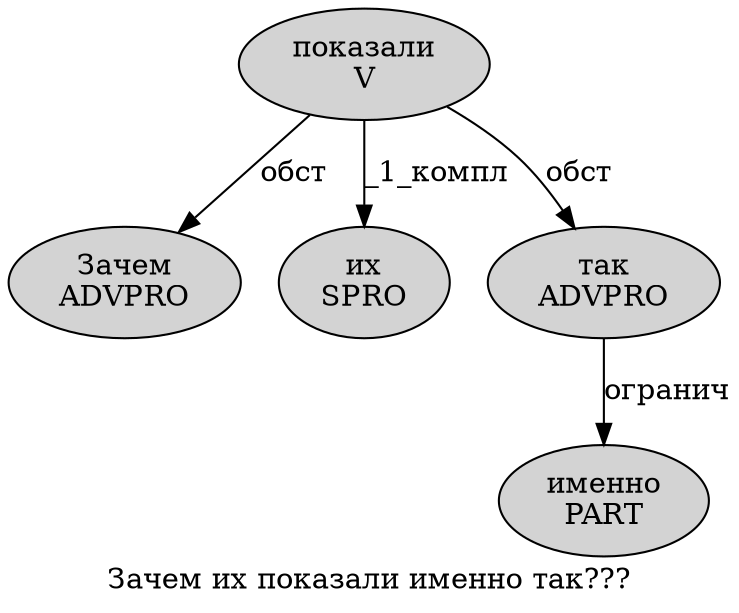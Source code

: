 digraph SENTENCE_3688 {
	graph [label="Зачем их показали именно так???"]
	node [style=filled]
		0 [label="Зачем
ADVPRO" color="" fillcolor=lightgray penwidth=1 shape=ellipse]
		1 [label="их
SPRO" color="" fillcolor=lightgray penwidth=1 shape=ellipse]
		2 [label="показали
V" color="" fillcolor=lightgray penwidth=1 shape=ellipse]
		3 [label="именно
PART" color="" fillcolor=lightgray penwidth=1 shape=ellipse]
		4 [label="так
ADVPRO" color="" fillcolor=lightgray penwidth=1 shape=ellipse]
			2 -> 0 [label="обст"]
			2 -> 1 [label="_1_компл"]
			2 -> 4 [label="обст"]
			4 -> 3 [label="огранич"]
}